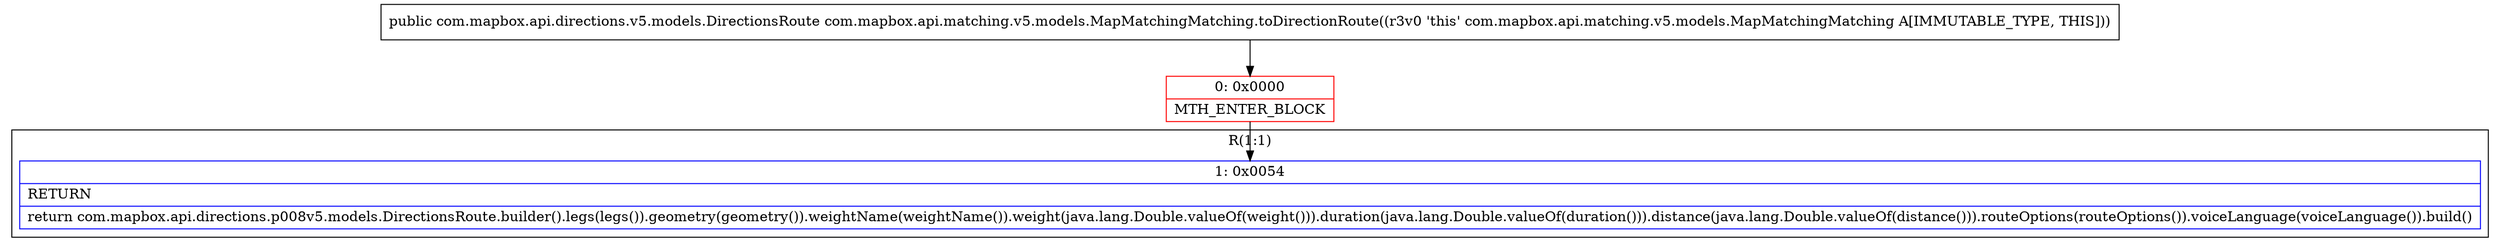 digraph "CFG forcom.mapbox.api.matching.v5.models.MapMatchingMatching.toDirectionRoute()Lcom\/mapbox\/api\/directions\/v5\/models\/DirectionsRoute;" {
subgraph cluster_Region_1705365214 {
label = "R(1:1)";
node [shape=record,color=blue];
Node_1 [shape=record,label="{1\:\ 0x0054|RETURN\l|return com.mapbox.api.directions.p008v5.models.DirectionsRoute.builder().legs(legs()).geometry(geometry()).weightName(weightName()).weight(java.lang.Double.valueOf(weight())).duration(java.lang.Double.valueOf(duration())).distance(java.lang.Double.valueOf(distance())).routeOptions(routeOptions()).voiceLanguage(voiceLanguage()).build()\l}"];
}
Node_0 [shape=record,color=red,label="{0\:\ 0x0000|MTH_ENTER_BLOCK\l}"];
MethodNode[shape=record,label="{public com.mapbox.api.directions.v5.models.DirectionsRoute com.mapbox.api.matching.v5.models.MapMatchingMatching.toDirectionRoute((r3v0 'this' com.mapbox.api.matching.v5.models.MapMatchingMatching A[IMMUTABLE_TYPE, THIS])) }"];
MethodNode -> Node_0;
Node_0 -> Node_1;
}

